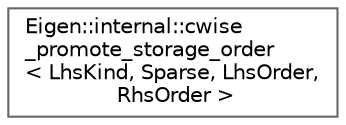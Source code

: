 digraph "Graphical Class Hierarchy"
{
 // LATEX_PDF_SIZE
  bgcolor="transparent";
  edge [fontname=Helvetica,fontsize=10,labelfontname=Helvetica,labelfontsize=10];
  node [fontname=Helvetica,fontsize=10,shape=box,height=0.2,width=0.4];
  rankdir="LR";
  Node0 [id="Node000000",label="Eigen::internal::cwise\l_promote_storage_order\l\< LhsKind, Sparse, LhsOrder,\l RhsOrder \>",height=0.2,width=0.4,color="grey40", fillcolor="white", style="filled",URL="$structEigen_1_1internal_1_1cwise__promote__storage__order_3_01LhsKind_00_01Sparse_00_01LhsOrder_00_01RhsOrder_01_4.html",tooltip=" "];
}
